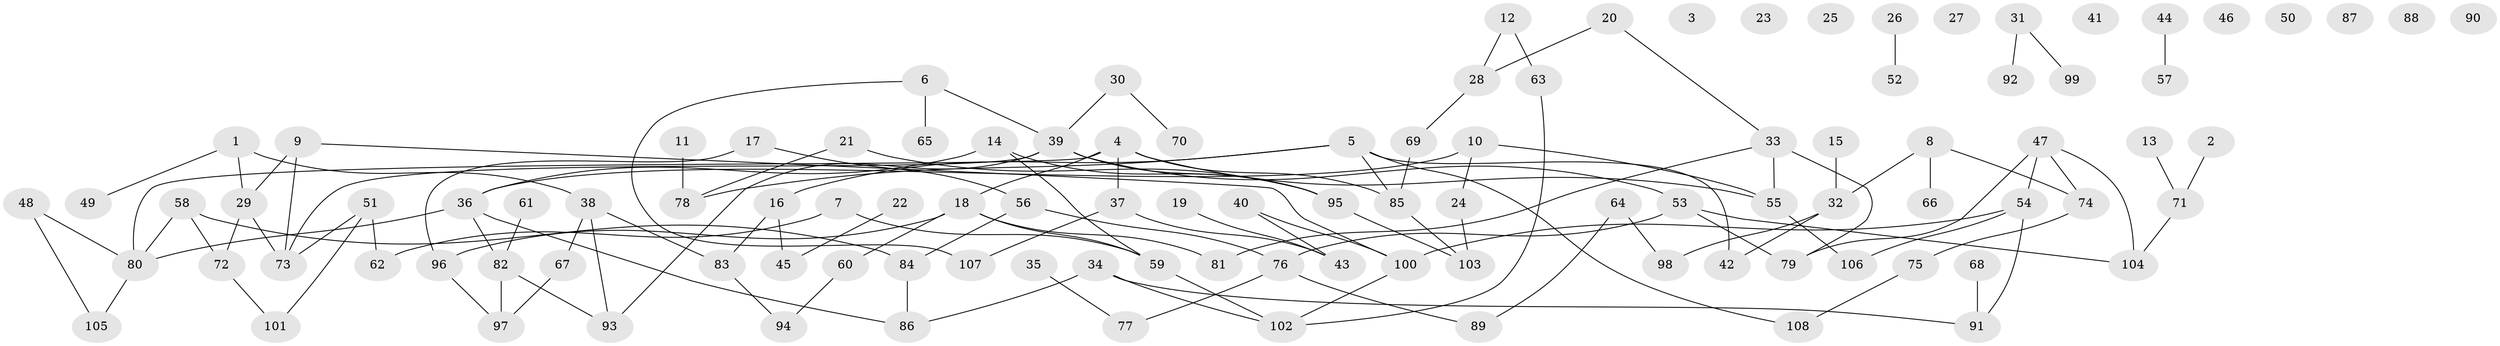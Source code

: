 // Generated by graph-tools (version 1.1) at 2025/33/03/09/25 02:33:45]
// undirected, 108 vertices, 128 edges
graph export_dot {
graph [start="1"]
  node [color=gray90,style=filled];
  1;
  2;
  3;
  4;
  5;
  6;
  7;
  8;
  9;
  10;
  11;
  12;
  13;
  14;
  15;
  16;
  17;
  18;
  19;
  20;
  21;
  22;
  23;
  24;
  25;
  26;
  27;
  28;
  29;
  30;
  31;
  32;
  33;
  34;
  35;
  36;
  37;
  38;
  39;
  40;
  41;
  42;
  43;
  44;
  45;
  46;
  47;
  48;
  49;
  50;
  51;
  52;
  53;
  54;
  55;
  56;
  57;
  58;
  59;
  60;
  61;
  62;
  63;
  64;
  65;
  66;
  67;
  68;
  69;
  70;
  71;
  72;
  73;
  74;
  75;
  76;
  77;
  78;
  79;
  80;
  81;
  82;
  83;
  84;
  85;
  86;
  87;
  88;
  89;
  90;
  91;
  92;
  93;
  94;
  95;
  96;
  97;
  98;
  99;
  100;
  101;
  102;
  103;
  104;
  105;
  106;
  107;
  108;
  1 -- 29;
  1 -- 38;
  1 -- 49;
  2 -- 71;
  4 -- 18;
  4 -- 37;
  4 -- 55;
  4 -- 80;
  4 -- 85;
  5 -- 16;
  5 -- 42;
  5 -- 78;
  5 -- 85;
  5 -- 108;
  6 -- 39;
  6 -- 65;
  6 -- 107;
  7 -- 59;
  7 -- 62;
  8 -- 32;
  8 -- 66;
  8 -- 74;
  9 -- 29;
  9 -- 73;
  9 -- 100;
  10 -- 24;
  10 -- 36;
  10 -- 55;
  11 -- 78;
  12 -- 28;
  12 -- 63;
  13 -- 71;
  14 -- 36;
  14 -- 59;
  14 -- 95;
  15 -- 32;
  16 -- 45;
  16 -- 83;
  17 -- 56;
  17 -- 96;
  18 -- 59;
  18 -- 60;
  18 -- 81;
  18 -- 96;
  19 -- 43;
  20 -- 28;
  20 -- 33;
  21 -- 78;
  21 -- 95;
  22 -- 45;
  24 -- 103;
  26 -- 52;
  28 -- 69;
  29 -- 72;
  29 -- 73;
  30 -- 39;
  30 -- 70;
  31 -- 92;
  31 -- 99;
  32 -- 42;
  32 -- 98;
  33 -- 55;
  33 -- 79;
  33 -- 81;
  34 -- 86;
  34 -- 91;
  34 -- 102;
  35 -- 77;
  36 -- 80;
  36 -- 82;
  36 -- 86;
  37 -- 43;
  37 -- 107;
  38 -- 67;
  38 -- 83;
  38 -- 93;
  39 -- 53;
  39 -- 73;
  39 -- 93;
  39 -- 95;
  40 -- 43;
  40 -- 100;
  44 -- 57;
  47 -- 54;
  47 -- 74;
  47 -- 79;
  47 -- 104;
  48 -- 80;
  48 -- 105;
  51 -- 62;
  51 -- 73;
  51 -- 101;
  53 -- 76;
  53 -- 79;
  53 -- 104;
  54 -- 91;
  54 -- 100;
  54 -- 106;
  55 -- 106;
  56 -- 76;
  56 -- 84;
  58 -- 72;
  58 -- 80;
  58 -- 84;
  59 -- 102;
  60 -- 94;
  61 -- 82;
  63 -- 102;
  64 -- 89;
  64 -- 98;
  67 -- 97;
  68 -- 91;
  69 -- 85;
  71 -- 104;
  72 -- 101;
  74 -- 75;
  75 -- 108;
  76 -- 77;
  76 -- 89;
  80 -- 105;
  82 -- 93;
  82 -- 97;
  83 -- 94;
  84 -- 86;
  85 -- 103;
  95 -- 103;
  96 -- 97;
  100 -- 102;
}
